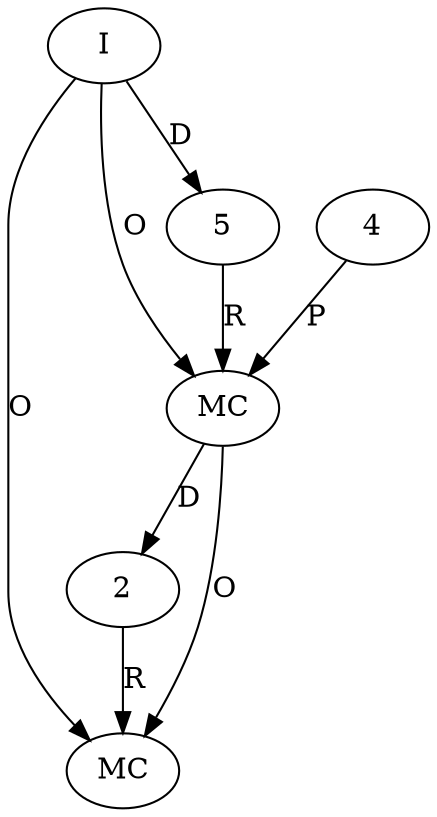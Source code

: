 digraph "AUG" {

  1 [ label="MC" s="isEquals()" t="EqualsBuilder" l="765" ];
  2 [ t="EqualsBuilder" n="dummy_" ];
  3 [ label="MC" s="append()" t="EqualsBuilder" l="765" ];
  4 [ t="boolean[]" n="array3" ];
  5 [ t="EqualsBuilder" n="dummy_" ];
  6 [ label="I" t="EqualsBuilder" l="765" ];
  2 -> 1 [ label="R" ];
  3 -> 1 [ label="O" ];
  6 -> 1 [ label="O" ];
  3 -> 2 [ label="D" ];
  5 -> 3 [ label="R" ];
  6 -> 3 [ label="O" ];
  4 -> 3 [ label="P" ];
  6 -> 5 [ label="D" ];
}
